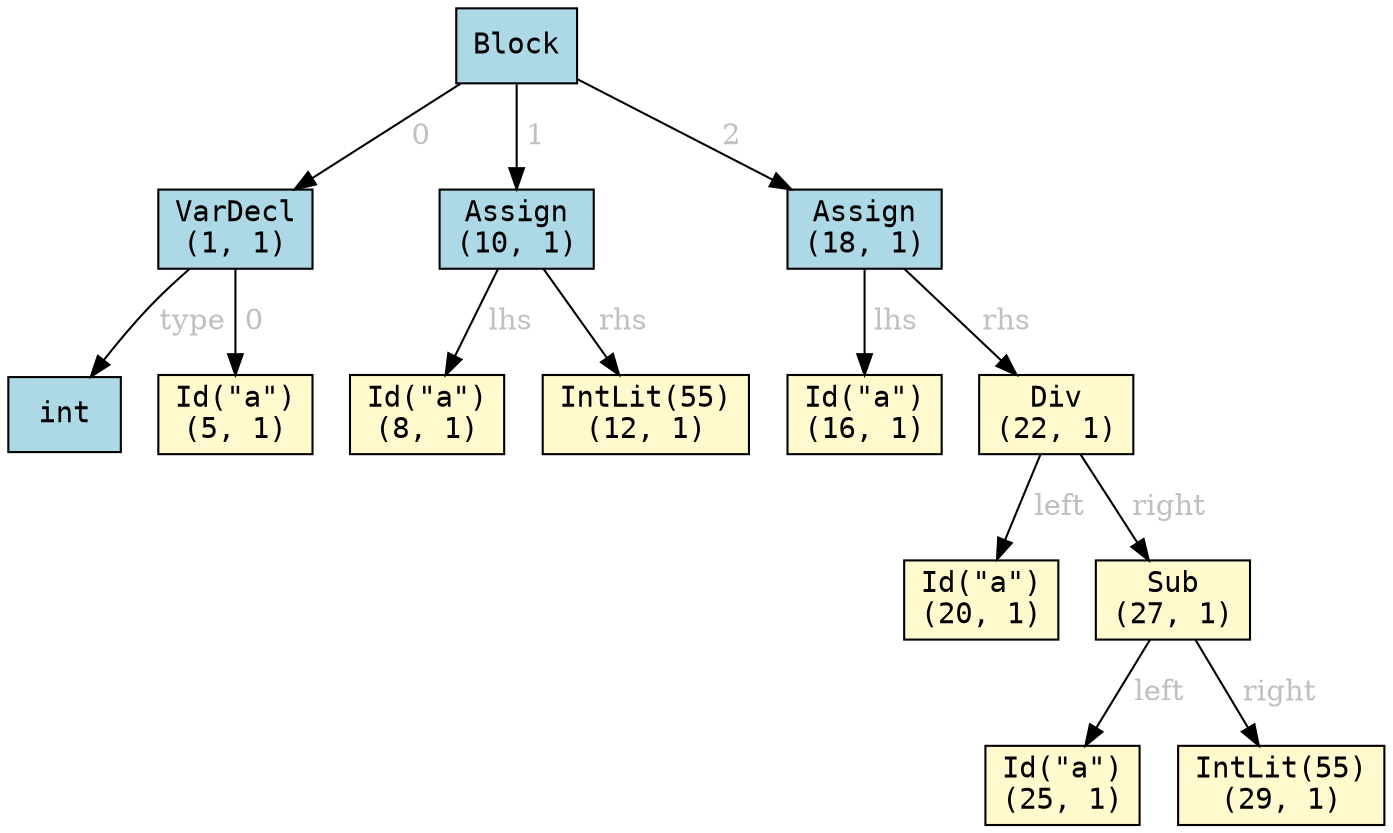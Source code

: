 digraph AST {
node [shape=box style=filled fontname=Courier];
0[label="Block" fillcolor="lightblue"];0 -> 1[label=" 0", fontcolor="gray"];
1[label="VarDecl\n(1, 1)" fillcolor="lightblue"];1 -> 2[label=" type", fontcolor="gray"];
2[label="int" fillcolor="lightblue"];1 -> 3[label=" 0", fontcolor="gray"];
3[label="Id(\"a\")\n(5, 1)" fillcolor="lemonchiffon"];0 -> 4[label=" 1", fontcolor="gray"];
4[label="Assign\n(10, 1)" fillcolor="lightblue"];4 -> 5[label=" lhs", fontcolor="gray"];
5[label="Id(\"a\")\n(8, 1)" fillcolor="lemonchiffon"];4 -> 6[label=" rhs", fontcolor="gray"];
6[label="IntLit(55)\n(12, 1)" fillcolor="lemonchiffon"];0 -> 7[label=" 2", fontcolor="gray"];
7[label="Assign\n(18, 1)" fillcolor="lightblue"];7 -> 8[label=" lhs", fontcolor="gray"];
8[label="Id(\"a\")\n(16, 1)" fillcolor="lemonchiffon"];7 -> 9[label=" rhs", fontcolor="gray"];
9[label="Div\n(22, 1)" fillcolor="lemonchiffon"];9 -> 10[label=" left", fontcolor="gray"];
10[label="Id(\"a\")\n(20, 1)" fillcolor="lemonchiffon"];9 -> 11[label=" right", fontcolor="gray"];
11[label="Sub\n(27, 1)" fillcolor="lemonchiffon"];11 -> 12[label=" left", fontcolor="gray"];
12[label="Id(\"a\")\n(25, 1)" fillcolor="lemonchiffon"];11 -> 13[label=" right", fontcolor="gray"];
13[label="IntLit(55)\n(29, 1)" fillcolor="lemonchiffon"];}
